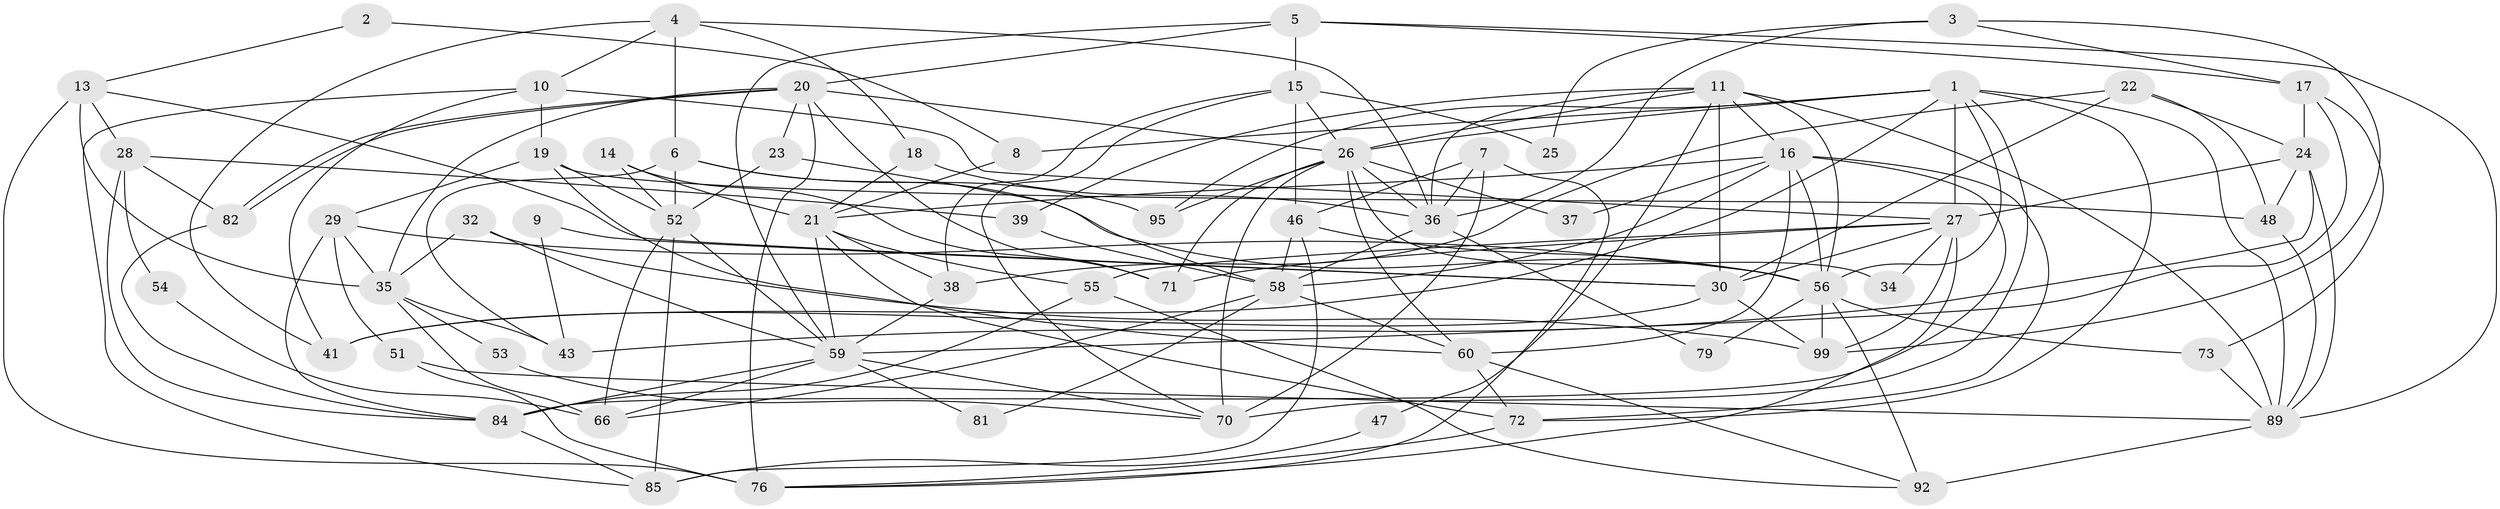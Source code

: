 // Generated by graph-tools (version 1.1) at 2025/23/03/03/25 07:23:59]
// undirected, 65 vertices, 162 edges
graph export_dot {
graph [start="1"]
  node [color=gray90,style=filled];
  1 [super="+94"];
  2;
  3 [super="+90"];
  4 [super="+12"];
  5 [super="+67"];
  6 [super="+40"];
  7 [super="+63"];
  8;
  9;
  10 [super="+80"];
  11 [super="+93"];
  13 [super="+33"];
  14 [super="+74"];
  15 [super="+31"];
  16 [super="+96"];
  17 [super="+86"];
  18;
  19 [super="+68"];
  20 [super="+45"];
  21;
  22 [super="+42"];
  23;
  24 [super="+91"];
  25;
  26 [super="+50"];
  27 [super="+49"];
  28;
  29;
  30 [super="+44"];
  32;
  34;
  35 [super="+61"];
  36 [super="+78"];
  37;
  38 [super="+100"];
  39;
  41;
  43 [super="+57"];
  46 [super="+62"];
  47;
  48;
  51;
  52 [super="+69"];
  53;
  54;
  55 [super="+65"];
  56 [super="+75"];
  58 [super="+101"];
  59 [super="+77"];
  60 [super="+64"];
  66 [super="+88"];
  70;
  71;
  72 [super="+83"];
  73;
  76 [super="+87"];
  79;
  81;
  82;
  84 [super="+98"];
  85;
  89 [super="+97"];
  92;
  95;
  99;
  1 -- 41;
  1 -- 70;
  1 -- 26;
  1 -- 8;
  1 -- 89;
  1 -- 56;
  1 -- 72;
  1 -- 27;
  1 -- 95;
  2 -- 8;
  2 -- 13;
  3 -- 99;
  3 -- 36;
  3 -- 17;
  3 -- 25;
  4 -- 41;
  4 -- 18;
  4 -- 36;
  4 -- 10;
  4 -- 6;
  5 -- 59;
  5 -- 15;
  5 -- 89;
  5 -- 20;
  5 -- 17;
  6 -- 52;
  6 -- 43;
  6 -- 56;
  6 -- 95;
  7 -- 36;
  7 -- 70;
  7 -- 76;
  7 -- 46;
  8 -- 21;
  9 -- 30;
  9 -- 43;
  10 -- 27;
  10 -- 85;
  10 -- 19;
  10 -- 41;
  11 -- 16;
  11 -- 47;
  11 -- 36;
  11 -- 39;
  11 -- 56;
  11 -- 89;
  11 -- 26;
  11 -- 30;
  13 -- 28;
  13 -- 76 [weight=2];
  13 -- 35;
  13 -- 30;
  14 -- 52;
  14 -- 71;
  14 -- 21;
  15 -- 70;
  15 -- 25;
  15 -- 46 [weight=2];
  15 -- 38;
  15 -- 26;
  16 -- 84;
  16 -- 58;
  16 -- 37;
  16 -- 21;
  16 -- 72;
  16 -- 56;
  16 -- 60;
  17 -- 59;
  17 -- 73;
  17 -- 24;
  18 -- 21;
  18 -- 36;
  19 -- 48;
  19 -- 29;
  19 -- 60;
  19 -- 52;
  20 -- 71;
  20 -- 82;
  20 -- 82;
  20 -- 35;
  20 -- 23;
  20 -- 26;
  20 -- 76;
  21 -- 38 [weight=2];
  21 -- 55;
  21 -- 59;
  21 -- 72;
  22 -- 38;
  22 -- 48;
  22 -- 30;
  22 -- 24;
  23 -- 58;
  23 -- 52;
  24 -- 43;
  24 -- 48;
  24 -- 89;
  24 -- 27;
  26 -- 34;
  26 -- 70;
  26 -- 36;
  26 -- 37;
  26 -- 71;
  26 -- 95;
  26 -- 60;
  27 -- 55;
  27 -- 30;
  27 -- 71;
  27 -- 34;
  27 -- 99;
  27 -- 76;
  28 -- 39;
  28 -- 54;
  28 -- 82;
  28 -- 84;
  29 -- 56;
  29 -- 84;
  29 -- 35 [weight=2];
  29 -- 51;
  30 -- 41;
  30 -- 99;
  32 -- 99;
  32 -- 35;
  32 -- 59;
  35 -- 53;
  35 -- 43;
  35 -- 66;
  36 -- 58;
  36 -- 79;
  38 -- 59;
  39 -- 58;
  46 -- 56;
  46 -- 58;
  46 -- 85;
  47 -- 85;
  48 -- 89;
  51 -- 89;
  51 -- 76;
  52 -- 59;
  52 -- 85;
  52 -- 66;
  53 -- 70;
  54 -- 66;
  55 -- 92;
  55 -- 84;
  56 -- 92;
  56 -- 79;
  56 -- 99;
  56 -- 73;
  58 -- 66;
  58 -- 81;
  58 -- 60;
  59 -- 81;
  59 -- 66;
  59 -- 70;
  59 -- 84;
  60 -- 72;
  60 -- 92;
  72 -- 76;
  73 -- 89;
  82 -- 84;
  84 -- 85;
  89 -- 92;
}
